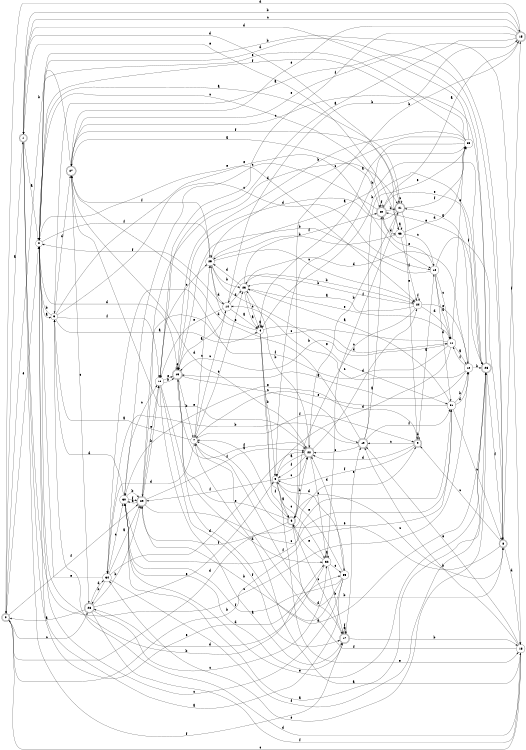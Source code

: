 digraph n30_6 {
__start0 [label="" shape="none"];

rankdir=LR;
size="8,5";

s0 [style="rounded,filled", color="black", fillcolor="white" shape="doublecircle", label="0"];
s1 [style="rounded,filled", color="black", fillcolor="white" shape="doublecircle", label="1"];
s2 [style="filled", color="black", fillcolor="white" shape="circle", label="2"];
s3 [style="filled", color="black", fillcolor="white" shape="circle", label="3"];
s4 [style="filled", color="black", fillcolor="white" shape="circle", label="4"];
s5 [style="filled", color="black", fillcolor="white" shape="circle", label="5"];
s6 [style="rounded,filled", color="black", fillcolor="white" shape="doublecircle", label="6"];
s7 [style="filled", color="black", fillcolor="white" shape="circle", label="7"];
s8 [style="rounded,filled", color="black", fillcolor="white" shape="doublecircle", label="8"];
s9 [style="rounded,filled", color="black", fillcolor="white" shape="doublecircle", label="9"];
s10 [style="filled", color="black", fillcolor="white" shape="circle", label="10"];
s11 [style="filled", color="black", fillcolor="white" shape="circle", label="11"];
s12 [style="filled", color="black", fillcolor="white" shape="circle", label="12"];
s13 [style="rounded,filled", color="black", fillcolor="white" shape="doublecircle", label="13"];
s14 [style="filled", color="black", fillcolor="white" shape="circle", label="14"];
s15 [style="rounded,filled", color="black", fillcolor="white" shape="doublecircle", label="15"];
s16 [style="filled", color="black", fillcolor="white" shape="circle", label="16"];
s17 [style="rounded,filled", color="black", fillcolor="white" shape="doublecircle", label="17"];
s18 [style="filled", color="black", fillcolor="white" shape="circle", label="18"];
s19 [style="rounded,filled", color="black", fillcolor="white" shape="doublecircle", label="19"];
s20 [style="rounded,filled", color="black", fillcolor="white" shape="doublecircle", label="20"];
s21 [style="rounded,filled", color="black", fillcolor="white" shape="doublecircle", label="21"];
s22 [style="rounded,filled", color="black", fillcolor="white" shape="doublecircle", label="22"];
s23 [style="filled", color="black", fillcolor="white" shape="circle", label="23"];
s24 [style="filled", color="black", fillcolor="white" shape="circle", label="24"];
s25 [style="filled", color="black", fillcolor="white" shape="circle", label="25"];
s26 [style="rounded,filled", color="black", fillcolor="white" shape="doublecircle", label="26"];
s27 [style="rounded,filled", color="black", fillcolor="white" shape="doublecircle", label="27"];
s28 [style="rounded,filled", color="black", fillcolor="white" shape="doublecircle", label="28"];
s29 [style="rounded,filled", color="black", fillcolor="white" shape="doublecircle", label="29"];
s30 [style="filled", color="black", fillcolor="white" shape="circle", label="30"];
s31 [style="filled", color="black", fillcolor="white" shape="circle", label="31"];
s32 [style="filled", color="black", fillcolor="white" shape="circle", label="32"];
s33 [style="filled", color="black", fillcolor="white" shape="circle", label="33"];
s34 [style="filled", color="black", fillcolor="white" shape="circle", label="34"];
s35 [style="filled", color="black", fillcolor="white" shape="circle", label="35"];
s36 [style="filled", color="black", fillcolor="white" shape="circle", label="36"];
s0 -> s1 [label="a"];
s0 -> s31 [label="b"];
s0 -> s28 [label="c"];
s0 -> s9 [label="d"];
s0 -> s2 [label="e"];
s0 -> s29 [label="f"];
s1 -> s2 [label="a"];
s1 -> s15 [label="b"];
s1 -> s12 [label="c"];
s1 -> s36 [label="d"];
s1 -> s33 [label="e"];
s1 -> s17 [label="f"];
s2 -> s3 [label="a"];
s2 -> s32 [label="b"];
s2 -> s20 [label="c"];
s2 -> s13 [label="d"];
s2 -> s24 [label="e"];
s2 -> s25 [label="f"];
s3 -> s4 [label="a"];
s3 -> s2 [label="b"];
s3 -> s10 [label="c"];
s3 -> s27 [label="d"];
s3 -> s10 [label="e"];
s3 -> s16 [label="f"];
s4 -> s4 [label="a"];
s4 -> s5 [label="b"];
s4 -> s32 [label="c"];
s4 -> s11 [label="d"];
s4 -> s25 [label="e"];
s4 -> s6 [label="f"];
s5 -> s6 [label="a"];
s5 -> s35 [label="b"];
s5 -> s22 [label="c"];
s5 -> s33 [label="d"];
s5 -> s18 [label="e"];
s5 -> s29 [label="f"];
s6 -> s7 [label="a"];
s6 -> s22 [label="b"];
s6 -> s8 [label="c"];
s6 -> s17 [label="d"];
s6 -> s13 [label="e"];
s6 -> s29 [label="f"];
s7 -> s3 [label="a"];
s7 -> s8 [label="b"];
s7 -> s25 [label="c"];
s7 -> s34 [label="d"];
s7 -> s23 [label="e"];
s7 -> s9 [label="f"];
s8 -> s3 [label="a"];
s8 -> s2 [label="b"];
s8 -> s9 [label="c"];
s8 -> s18 [label="d"];
s8 -> s7 [label="e"];
s8 -> s15 [label="f"];
s9 -> s10 [label="a"];
s9 -> s9 [label="b"];
s9 -> s19 [label="c"];
s9 -> s22 [label="d"];
s9 -> s30 [label="e"];
s9 -> s5 [label="f"];
s10 -> s11 [label="a"];
s10 -> s13 [label="b"];
s10 -> s11 [label="c"];
s10 -> s31 [label="d"];
s10 -> s20 [label="e"];
s10 -> s8 [label="f"];
s11 -> s12 [label="a"];
s11 -> s13 [label="b"];
s11 -> s29 [label="c"];
s11 -> s5 [label="d"];
s11 -> s35 [label="e"];
s11 -> s34 [label="f"];
s12 -> s13 [label="a"];
s12 -> s26 [label="b"];
s12 -> s14 [label="c"];
s12 -> s23 [label="d"];
s12 -> s20 [label="e"];
s12 -> s11 [label="f"];
s13 -> s14 [label="a"];
s13 -> s7 [label="b"];
s13 -> s19 [label="c"];
s13 -> s32 [label="d"];
s13 -> s13 [label="e"];
s13 -> s22 [label="f"];
s14 -> s4 [label="a"];
s14 -> s15 [label="b"];
s14 -> s7 [label="c"];
s14 -> s23 [label="d"];
s14 -> s16 [label="e"];
s14 -> s2 [label="f"];
s15 -> s16 [label="a"];
s15 -> s6 [label="b"];
s15 -> s1 [label="c"];
s15 -> s0 [label="d"];
s15 -> s27 [label="e"];
s15 -> s16 [label="f"];
s16 -> s17 [label="a"];
s16 -> s13 [label="b"];
s16 -> s25 [label="c"];
s16 -> s26 [label="d"];
s16 -> s13 [label="e"];
s16 -> s17 [label="f"];
s17 -> s17 [label="a"];
s17 -> s18 [label="b"];
s17 -> s6 [label="c"];
s17 -> s30 [label="d"];
s17 -> s19 [label="e"];
s17 -> s17 [label="f"];
s18 -> s7 [label="a"];
s18 -> s19 [label="b"];
s18 -> s0 [label="c"];
s18 -> s3 [label="d"];
s18 -> s19 [label="e"];
s18 -> s7 [label="f"];
s19 -> s20 [label="a"];
s19 -> s34 [label="b"];
s19 -> s22 [label="c"];
s19 -> s27 [label="d"];
s19 -> s35 [label="e"];
s19 -> s31 [label="f"];
s20 -> s15 [label="a"];
s20 -> s21 [label="b"];
s20 -> s30 [label="c"];
s20 -> s36 [label="d"];
s20 -> s26 [label="e"];
s20 -> s20 [label="f"];
s21 -> s2 [label="a"];
s21 -> s22 [label="b"];
s21 -> s21 [label="c"];
s21 -> s13 [label="d"];
s21 -> s9 [label="e"];
s21 -> s35 [label="f"];
s22 -> s5 [label="a"];
s22 -> s23 [label="b"];
s22 -> s32 [label="c"];
s22 -> s24 [label="d"];
s22 -> s27 [label="e"];
s22 -> s5 [label="f"];
s23 -> s4 [label="a"];
s23 -> s24 [label="b"];
s23 -> s4 [label="c"];
s23 -> s25 [label="d"];
s23 -> s11 [label="e"];
s23 -> s20 [label="f"];
s24 -> s23 [label="a"];
s24 -> s14 [label="b"];
s24 -> s6 [label="c"];
s24 -> s11 [label="d"];
s24 -> s12 [label="e"];
s24 -> s24 [label="f"];
s25 -> s26 [label="a"];
s25 -> s23 [label="b"];
s25 -> s24 [label="c"];
s25 -> s14 [label="d"];
s25 -> s31 [label="e"];
s25 -> s27 [label="f"];
s26 -> s21 [label="a"];
s26 -> s4 [label="b"];
s26 -> s27 [label="c"];
s26 -> s2 [label="d"];
s26 -> s34 [label="e"];
s26 -> s8 [label="f"];
s27 -> s20 [label="a"];
s27 -> s0 [label="b"];
s27 -> s28 [label="c"];
s27 -> s22 [label="d"];
s27 -> s18 [label="e"];
s27 -> s21 [label="f"];
s28 -> s0 [label="a"];
s28 -> s29 [label="b"];
s28 -> s32 [label="c"];
s28 -> s34 [label="d"];
s28 -> s5 [label="e"];
s28 -> s18 [label="f"];
s29 -> s30 [label="a"];
s29 -> s16 [label="b"];
s29 -> s31 [label="c"];
s29 -> s21 [label="d"];
s29 -> s16 [label="e"];
s29 -> s22 [label="f"];
s30 -> s26 [label="a"];
s30 -> s29 [label="b"];
s30 -> s16 [label="c"];
s30 -> s3 [label="d"];
s30 -> s26 [label="e"];
s30 -> s29 [label="f"];
s31 -> s23 [label="a"];
s31 -> s12 [label="b"];
s31 -> s8 [label="c"];
s31 -> s12 [label="d"];
s31 -> s7 [label="e"];
s31 -> s30 [label="f"];
s32 -> s32 [label="a"];
s32 -> s17 [label="b"];
s32 -> s33 [label="c"];
s32 -> s28 [label="d"];
s32 -> s6 [label="e"];
s32 -> s21 [label="f"];
s33 -> s2 [label="a"];
s33 -> s29 [label="b"];
s33 -> s2 [label="c"];
s33 -> s22 [label="d"];
s33 -> s5 [label="e"];
s33 -> s30 [label="f"];
s34 -> s29 [label="a"];
s34 -> s28 [label="b"];
s34 -> s30 [label="c"];
s34 -> s22 [label="d"];
s34 -> s2 [label="e"];
s34 -> s26 [label="f"];
s35 -> s4 [label="a"];
s35 -> s13 [label="b"];
s35 -> s25 [label="c"];
s35 -> s1 [label="d"];
s35 -> s2 [label="e"];
s35 -> s2 [label="f"];
s36 -> s36 [label="a"];
s36 -> s25 [label="b"];
s36 -> s10 [label="c"];
s36 -> s35 [label="d"];
s36 -> s1 [label="e"];
s36 -> s24 [label="f"];

}